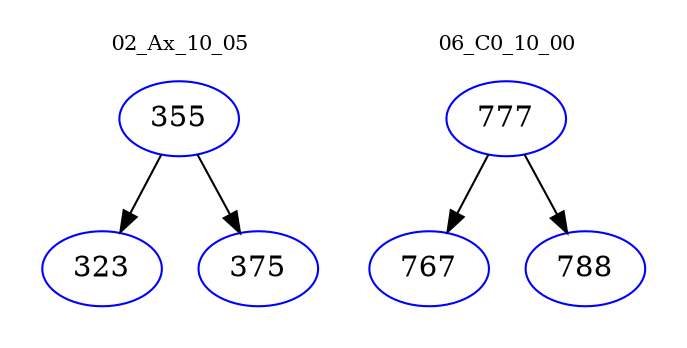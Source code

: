 digraph{
subgraph cluster_0 {
color = white
label = "02_Ax_10_05";
fontsize=10;
T0_355 [label="355", color="blue"]
T0_355 -> T0_323 [color="black"]
T0_323 [label="323", color="blue"]
T0_355 -> T0_375 [color="black"]
T0_375 [label="375", color="blue"]
}
subgraph cluster_1 {
color = white
label = "06_C0_10_00";
fontsize=10;
T1_777 [label="777", color="blue"]
T1_777 -> T1_767 [color="black"]
T1_767 [label="767", color="blue"]
T1_777 -> T1_788 [color="black"]
T1_788 [label="788", color="blue"]
}
}
